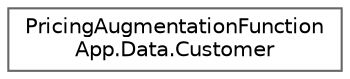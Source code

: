 digraph "Graphical Class Hierarchy"
{
 // LATEX_PDF_SIZE
  bgcolor="transparent";
  edge [fontname=Helvetica,fontsize=10,labelfontname=Helvetica,labelfontsize=10];
  node [fontname=Helvetica,fontsize=10,shape=box,height=0.2,width=0.4];
  rankdir="LR";
  Node0 [id="Node000000",label="PricingAugmentationFunction\lApp.Data.Customer",height=0.2,width=0.4,color="grey40", fillcolor="white", style="filled",URL="$class_pricing_augmentation_function_app_1_1_data_1_1_customer.html",tooltip=" "];
}
